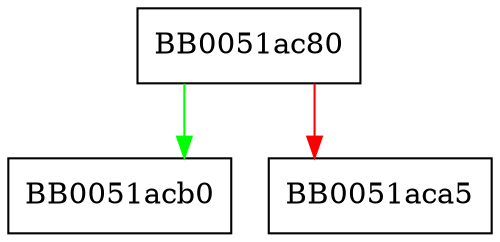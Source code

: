 digraph ASN1_generate_v3 {
  node [shape="box"];
  graph [splines=ortho];
  BB0051ac80 -> BB0051acb0 [color="green"];
  BB0051ac80 -> BB0051aca5 [color="red"];
}
